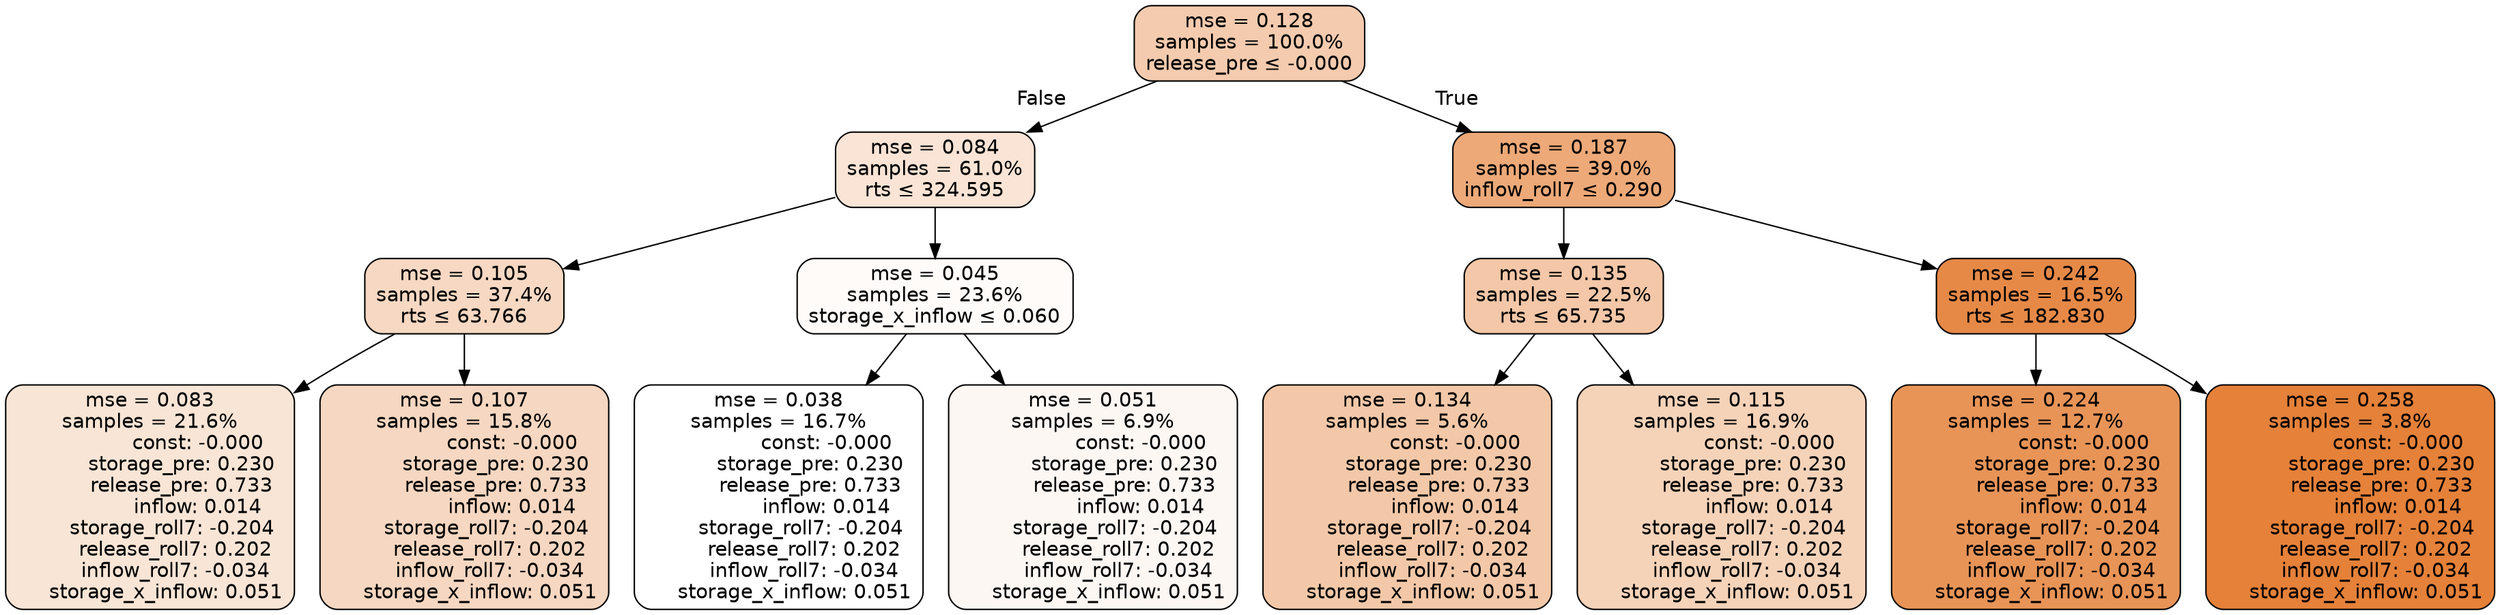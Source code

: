 digraph tree {
node [shape=rectangle, style="filled, rounded", color="black", fontname=helvetica] ;
edge [fontname=helvetica] ;
	"0" [label="mse = 0.128
samples = 100.0%
release_pre &le; -0.000", fillcolor="#f4cbae"]
	"1" [label="mse = 0.084
samples = 61.0%
rts &le; 324.595", fillcolor="#f9e4d6"]
	"2" [label="mse = 0.105
samples = 37.4%
rts &le; 63.766", fillcolor="#f7d8c2"]
	"3" [label="mse = 0.083
samples = 21.6%
               const: -0.000
          storage_pre: 0.230
          release_pre: 0.733
               inflow: 0.014
       storage_roll7: -0.204
        release_roll7: 0.202
        inflow_roll7: -0.034
     storage_x_inflow: 0.051", fillcolor="#f9e5d6"]
	"4" [label="mse = 0.107
samples = 15.8%
               const: -0.000
          storage_pre: 0.230
          release_pre: 0.733
               inflow: 0.014
       storage_roll7: -0.204
        release_roll7: 0.202
        inflow_roll7: -0.034
     storage_x_inflow: 0.051", fillcolor="#f6d7c1"]
	"5" [label="mse = 0.045
samples = 23.6%
storage_x_inflow &le; 0.060", fillcolor="#fefbf9"]
	"6" [label="mse = 0.038
samples = 16.7%
               const: -0.000
          storage_pre: 0.230
          release_pre: 0.733
               inflow: 0.014
       storage_roll7: -0.204
        release_roll7: 0.202
        inflow_roll7: -0.034
     storage_x_inflow: 0.051", fillcolor="#ffffff"]
	"7" [label="mse = 0.051
samples = 6.9%
               const: -0.000
          storage_pre: 0.230
          release_pre: 0.733
               inflow: 0.014
       storage_roll7: -0.204
        release_roll7: 0.202
        inflow_roll7: -0.034
     storage_x_inflow: 0.051", fillcolor="#fdf7f3"]
	"8" [label="mse = 0.187
samples = 39.0%
inflow_roll7 &le; 0.290", fillcolor="#eda978"]
	"9" [label="mse = 0.135
samples = 22.5%
rts &le; 65.735", fillcolor="#f3c7a7"]
	"10" [label="mse = 0.134
samples = 5.6%
               const: -0.000
          storage_pre: 0.230
          release_pre: 0.733
               inflow: 0.014
       storage_roll7: -0.204
        release_roll7: 0.202
        inflow_roll7: -0.034
     storage_x_inflow: 0.051", fillcolor="#f3c8a8"]
	"11" [label="mse = 0.115
samples = 16.9%
               const: -0.000
          storage_pre: 0.230
          release_pre: 0.733
               inflow: 0.014
       storage_roll7: -0.204
        release_roll7: 0.202
        inflow_roll7: -0.034
     storage_x_inflow: 0.051", fillcolor="#f5d3b9"]
	"12" [label="mse = 0.242
samples = 16.5%
rts &le; 182.830", fillcolor="#e68947"]
	"13" [label="mse = 0.224
samples = 12.7%
               const: -0.000
          storage_pre: 0.230
          release_pre: 0.733
               inflow: 0.014
       storage_roll7: -0.204
        release_roll7: 0.202
        inflow_roll7: -0.034
     storage_x_inflow: 0.051", fillcolor="#e89457"]
	"14" [label="mse = 0.258
samples = 3.8%
               const: -0.000
          storage_pre: 0.230
          release_pre: 0.733
               inflow: 0.014
       storage_roll7: -0.204
        release_roll7: 0.202
        inflow_roll7: -0.034
     storage_x_inflow: 0.051", fillcolor="#e58139"]

	"0" -> "1" [labeldistance=2.5, labelangle=45, headlabel="False"]
	"1" -> "2"
	"2" -> "3"
	"2" -> "4"
	"1" -> "5"
	"5" -> "6"
	"5" -> "7"
	"0" -> "8" [labeldistance=2.5, labelangle=-45, headlabel="True"]
	"8" -> "9"
	"9" -> "10"
	"9" -> "11"
	"8" -> "12"
	"12" -> "13"
	"12" -> "14"
}